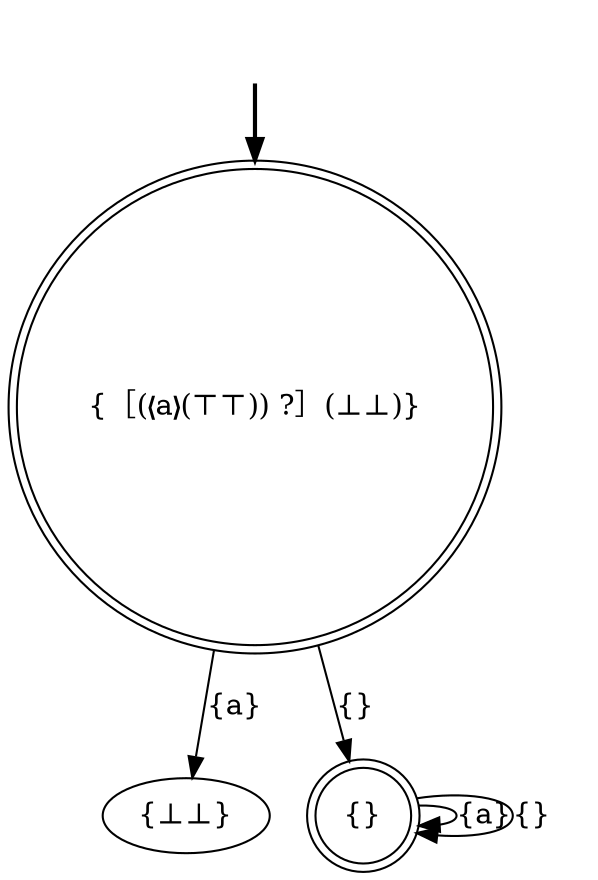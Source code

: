 digraph {
	fake0 [style=invisible]
	"{［(❬a❭(⊤⊤)) ?］(⊥⊥)}" [root=true shape=doublecircle]
	"{⊥⊥}"
	"{}" [shape=doublecircle]
	fake0 -> "{［(❬a❭(⊤⊤)) ?］(⊥⊥)}" [style=bold]
	"{}" -> "{}" [label="{a}"]
	"{［(❬a❭(⊤⊤)) ?］(⊥⊥)}" -> "{⊥⊥}" [label="{a}"]
	"{}" -> "{}" [label="{}"]
	"{［(❬a❭(⊤⊤)) ?］(⊥⊥)}" -> "{}" [label="{}"]
}
